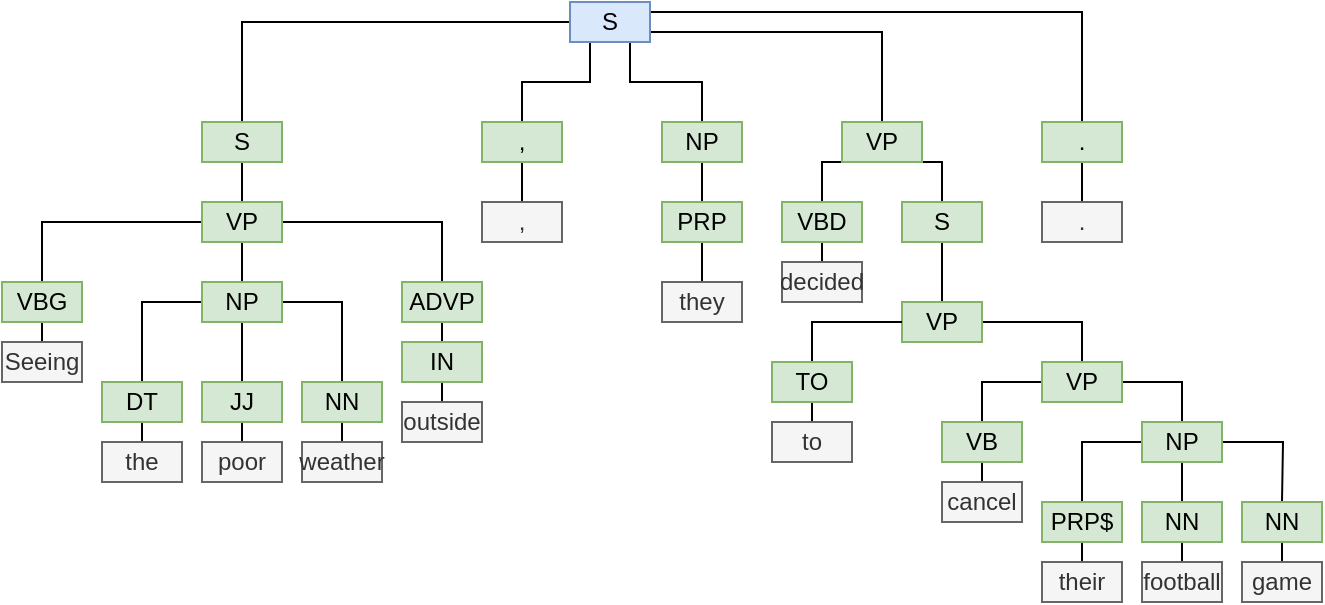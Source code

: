 <mxfile version="11.3.1" type="device" pages="1"><diagram id="y1CanreuWjRoeo5zHI3Q" name="Page-1"><mxGraphModel dx="590" dy="1175" grid="1" gridSize="10" guides="1" tooltips="1" connect="1" arrows="1" fold="1" page="1" pageScale="1" pageWidth="827" pageHeight="1169" math="0" shadow="0"><root><mxCell id="0"/><mxCell id="1" parent="0"/><mxCell id="8iZlx7jQOE2jGLIJLTD4-42" style="edgeStyle=orthogonalEdgeStyle;rounded=0;orthogonalLoop=1;jettySize=auto;html=1;exitX=0;exitY=0.5;exitDx=0;exitDy=0;entryX=0.5;entryY=0;entryDx=0;entryDy=0;endArrow=none;endFill=0;" edge="1" parent="1" source="8iZlx7jQOE2jGLIJLTD4-1" target="8iZlx7jQOE2jGLIJLTD4-2"><mxGeometry relative="1" as="geometry"/></mxCell><mxCell id="8iZlx7jQOE2jGLIJLTD4-45" style="edgeStyle=orthogonalEdgeStyle;rounded=0;orthogonalLoop=1;jettySize=auto;html=1;exitX=1;exitY=0.75;exitDx=0;exitDy=0;entryX=0.5;entryY=0;entryDx=0;entryDy=0;endArrow=none;endFill=0;" edge="1" parent="1" source="8iZlx7jQOE2jGLIJLTD4-1" target="8iZlx7jQOE2jGLIJLTD4-5"><mxGeometry relative="1" as="geometry"><Array as="points"><mxPoint x="580" y="55"/></Array></mxGeometry></mxCell><mxCell id="8iZlx7jQOE2jGLIJLTD4-48" style="edgeStyle=orthogonalEdgeStyle;rounded=0;orthogonalLoop=1;jettySize=auto;html=1;exitX=0.25;exitY=1;exitDx=0;exitDy=0;entryX=0.5;entryY=0;entryDx=0;entryDy=0;endArrow=none;endFill=0;" edge="1" parent="1" source="8iZlx7jQOE2jGLIJLTD4-1" target="8iZlx7jQOE2jGLIJLTD4-3"><mxGeometry relative="1" as="geometry"/></mxCell><mxCell id="8iZlx7jQOE2jGLIJLTD4-49" style="edgeStyle=orthogonalEdgeStyle;rounded=0;orthogonalLoop=1;jettySize=auto;html=1;exitX=0.75;exitY=1;exitDx=0;exitDy=0;entryX=0.5;entryY=0;entryDx=0;entryDy=0;endArrow=none;endFill=0;" edge="1" parent="1" source="8iZlx7jQOE2jGLIJLTD4-1" target="8iZlx7jQOE2jGLIJLTD4-4"><mxGeometry relative="1" as="geometry"/></mxCell><mxCell id="8iZlx7jQOE2jGLIJLTD4-57" style="edgeStyle=orthogonalEdgeStyle;rounded=0;orthogonalLoop=1;jettySize=auto;html=1;exitX=1;exitY=0.25;exitDx=0;exitDy=0;entryX=0.5;entryY=0;entryDx=0;entryDy=0;endArrow=none;endFill=0;" edge="1" parent="1" source="8iZlx7jQOE2jGLIJLTD4-1" target="8iZlx7jQOE2jGLIJLTD4-6"><mxGeometry relative="1" as="geometry"/></mxCell><mxCell id="8iZlx7jQOE2jGLIJLTD4-1" value="S" style="text;html=1;strokeColor=#6c8ebf;fillColor=#dae8fc;align=center;verticalAlign=middle;whiteSpace=wrap;rounded=0;" vertex="1" parent="1"><mxGeometry x="424" y="40" width="40" height="20" as="geometry"/></mxCell><mxCell id="8iZlx7jQOE2jGLIJLTD4-52" style="edgeStyle=orthogonalEdgeStyle;rounded=0;orthogonalLoop=1;jettySize=auto;html=1;exitX=0.5;exitY=1;exitDx=0;exitDy=0;entryX=0.5;entryY=0;entryDx=0;entryDy=0;endArrow=none;endFill=0;" edge="1" parent="1" source="8iZlx7jQOE2jGLIJLTD4-2" target="8iZlx7jQOE2jGLIJLTD4-7"><mxGeometry relative="1" as="geometry"/></mxCell><mxCell id="8iZlx7jQOE2jGLIJLTD4-2" value="S" style="text;html=1;strokeColor=#82b366;fillColor=#d5e8d4;align=center;verticalAlign=middle;whiteSpace=wrap;rounded=0;" vertex="1" parent="1"><mxGeometry x="240" y="100" width="40" height="20" as="geometry"/></mxCell><mxCell id="8iZlx7jQOE2jGLIJLTD4-53" style="edgeStyle=orthogonalEdgeStyle;rounded=0;orthogonalLoop=1;jettySize=auto;html=1;exitX=0.5;exitY=1;exitDx=0;exitDy=0;entryX=0.5;entryY=0;entryDx=0;entryDy=0;endArrow=none;endFill=0;" edge="1" parent="1" source="8iZlx7jQOE2jGLIJLTD4-3" target="8iZlx7jQOE2jGLIJLTD4-20"><mxGeometry relative="1" as="geometry"/></mxCell><mxCell id="8iZlx7jQOE2jGLIJLTD4-3" value="," style="text;html=1;strokeColor=#82b366;fillColor=#d5e8d4;align=center;verticalAlign=middle;whiteSpace=wrap;rounded=0;" vertex="1" parent="1"><mxGeometry x="380" y="100" width="40" height="20" as="geometry"/></mxCell><mxCell id="8iZlx7jQOE2jGLIJLTD4-54" style="edgeStyle=orthogonalEdgeStyle;rounded=0;orthogonalLoop=1;jettySize=auto;html=1;exitX=0.5;exitY=1;exitDx=0;exitDy=0;entryX=0.5;entryY=0;entryDx=0;entryDy=0;endArrow=none;endFill=0;" edge="1" parent="1" source="8iZlx7jQOE2jGLIJLTD4-4" target="8iZlx7jQOE2jGLIJLTD4-21"><mxGeometry relative="1" as="geometry"/></mxCell><mxCell id="8iZlx7jQOE2jGLIJLTD4-4" value="NP" style="text;html=1;strokeColor=#82b366;fillColor=#d5e8d4;align=center;verticalAlign=middle;whiteSpace=wrap;rounded=0;" vertex="1" parent="1"><mxGeometry x="470" y="100" width="40" height="20" as="geometry"/></mxCell><mxCell id="8iZlx7jQOE2jGLIJLTD4-55" style="edgeStyle=orthogonalEdgeStyle;rounded=0;orthogonalLoop=1;jettySize=auto;html=1;exitX=0.25;exitY=1;exitDx=0;exitDy=0;entryX=0.5;entryY=0;entryDx=0;entryDy=0;endArrow=none;endFill=0;" edge="1" parent="1" source="8iZlx7jQOE2jGLIJLTD4-5" target="8iZlx7jQOE2jGLIJLTD4-23"><mxGeometry relative="1" as="geometry"/></mxCell><mxCell id="8iZlx7jQOE2jGLIJLTD4-56" style="edgeStyle=orthogonalEdgeStyle;rounded=0;orthogonalLoop=1;jettySize=auto;html=1;exitX=0.75;exitY=1;exitDx=0;exitDy=0;entryX=0.5;entryY=0;entryDx=0;entryDy=0;endArrow=none;endFill=0;" edge="1" parent="1" source="8iZlx7jQOE2jGLIJLTD4-5" target="8iZlx7jQOE2jGLIJLTD4-24"><mxGeometry relative="1" as="geometry"/></mxCell><mxCell id="8iZlx7jQOE2jGLIJLTD4-5" value="VP" style="text;html=1;strokeColor=#82b366;fillColor=#d5e8d4;align=center;verticalAlign=middle;whiteSpace=wrap;rounded=0;" vertex="1" parent="1"><mxGeometry x="560" y="100" width="40" height="20" as="geometry"/></mxCell><mxCell id="8iZlx7jQOE2jGLIJLTD4-59" style="edgeStyle=orthogonalEdgeStyle;rounded=0;orthogonalLoop=1;jettySize=auto;html=1;exitX=0.5;exitY=1;exitDx=0;exitDy=0;entryX=0.5;entryY=0;entryDx=0;entryDy=0;endArrow=none;endFill=0;" edge="1" parent="1" source="8iZlx7jQOE2jGLIJLTD4-6" target="8iZlx7jQOE2jGLIJLTD4-58"><mxGeometry relative="1" as="geometry"/></mxCell><mxCell id="8iZlx7jQOE2jGLIJLTD4-6" value="." style="text;html=1;strokeColor=#82b366;fillColor=#d5e8d4;align=center;verticalAlign=middle;whiteSpace=wrap;rounded=0;" vertex="1" parent="1"><mxGeometry x="660" y="100" width="40" height="20" as="geometry"/></mxCell><mxCell id="8iZlx7jQOE2jGLIJLTD4-60" style="edgeStyle=orthogonalEdgeStyle;rounded=0;orthogonalLoop=1;jettySize=auto;html=1;exitX=0;exitY=0.5;exitDx=0;exitDy=0;entryX=0.5;entryY=0;entryDx=0;entryDy=0;endArrow=none;endFill=0;" edge="1" parent="1" source="8iZlx7jQOE2jGLIJLTD4-7" target="8iZlx7jQOE2jGLIJLTD4-8"><mxGeometry relative="1" as="geometry"/></mxCell><mxCell id="8iZlx7jQOE2jGLIJLTD4-61" style="edgeStyle=orthogonalEdgeStyle;rounded=0;orthogonalLoop=1;jettySize=auto;html=1;exitX=1;exitY=0.5;exitDx=0;exitDy=0;entryX=0.5;entryY=0;entryDx=0;entryDy=0;endArrow=none;endFill=0;" edge="1" parent="1" source="8iZlx7jQOE2jGLIJLTD4-7" target="8iZlx7jQOE2jGLIJLTD4-10"><mxGeometry relative="1" as="geometry"/></mxCell><mxCell id="8iZlx7jQOE2jGLIJLTD4-62" style="edgeStyle=orthogonalEdgeStyle;rounded=0;orthogonalLoop=1;jettySize=auto;html=1;exitX=0.5;exitY=1;exitDx=0;exitDy=0;entryX=0.5;entryY=0;entryDx=0;entryDy=0;endArrow=none;endFill=0;" edge="1" parent="1" source="8iZlx7jQOE2jGLIJLTD4-7" target="8iZlx7jQOE2jGLIJLTD4-9"><mxGeometry relative="1" as="geometry"/></mxCell><mxCell id="8iZlx7jQOE2jGLIJLTD4-7" value="VP" style="text;html=1;strokeColor=#82b366;fillColor=#d5e8d4;align=center;verticalAlign=middle;whiteSpace=wrap;rounded=0;" vertex="1" parent="1"><mxGeometry x="240" y="140" width="40" height="20" as="geometry"/></mxCell><mxCell id="8iZlx7jQOE2jGLIJLTD4-63" style="edgeStyle=orthogonalEdgeStyle;rounded=0;orthogonalLoop=1;jettySize=auto;html=1;exitX=0.5;exitY=1;exitDx=0;exitDy=0;entryX=0.5;entryY=0;entryDx=0;entryDy=0;endArrow=none;endFill=0;" edge="1" parent="1" source="8iZlx7jQOE2jGLIJLTD4-8" target="8iZlx7jQOE2jGLIJLTD4-17"><mxGeometry relative="1" as="geometry"/></mxCell><mxCell id="8iZlx7jQOE2jGLIJLTD4-8" value="VBG" style="text;html=1;strokeColor=#82b366;fillColor=#d5e8d4;align=center;verticalAlign=middle;whiteSpace=wrap;rounded=0;" vertex="1" parent="1"><mxGeometry x="140" y="180" width="40" height="20" as="geometry"/></mxCell><mxCell id="8iZlx7jQOE2jGLIJLTD4-64" style="edgeStyle=orthogonalEdgeStyle;rounded=0;orthogonalLoop=1;jettySize=auto;html=1;exitX=0;exitY=0.5;exitDx=0;exitDy=0;entryX=0.5;entryY=0;entryDx=0;entryDy=0;endArrow=none;endFill=0;" edge="1" parent="1" source="8iZlx7jQOE2jGLIJLTD4-9" target="8iZlx7jQOE2jGLIJLTD4-11"><mxGeometry relative="1" as="geometry"/></mxCell><mxCell id="8iZlx7jQOE2jGLIJLTD4-65" style="edgeStyle=orthogonalEdgeStyle;rounded=0;orthogonalLoop=1;jettySize=auto;html=1;exitX=0.5;exitY=1;exitDx=0;exitDy=0;entryX=0.5;entryY=0;entryDx=0;entryDy=0;endArrow=none;endFill=0;" edge="1" parent="1" source="8iZlx7jQOE2jGLIJLTD4-9" target="8iZlx7jQOE2jGLIJLTD4-12"><mxGeometry relative="1" as="geometry"/></mxCell><mxCell id="8iZlx7jQOE2jGLIJLTD4-66" style="edgeStyle=orthogonalEdgeStyle;rounded=0;orthogonalLoop=1;jettySize=auto;html=1;exitX=1;exitY=0.5;exitDx=0;exitDy=0;entryX=0.5;entryY=0;entryDx=0;entryDy=0;endArrow=none;endFill=0;" edge="1" parent="1" source="8iZlx7jQOE2jGLIJLTD4-9" target="8iZlx7jQOE2jGLIJLTD4-13"><mxGeometry relative="1" as="geometry"/></mxCell><mxCell id="8iZlx7jQOE2jGLIJLTD4-9" value="NP" style="text;html=1;strokeColor=#82b366;fillColor=#d5e8d4;align=center;verticalAlign=middle;whiteSpace=wrap;rounded=0;" vertex="1" parent="1"><mxGeometry x="240" y="180" width="40" height="20" as="geometry"/></mxCell><mxCell id="8iZlx7jQOE2jGLIJLTD4-70" style="edgeStyle=orthogonalEdgeStyle;rounded=0;orthogonalLoop=1;jettySize=auto;html=1;exitX=0.5;exitY=1;exitDx=0;exitDy=0;entryX=0.5;entryY=0;entryDx=0;entryDy=0;endArrow=none;endFill=0;" edge="1" parent="1" source="8iZlx7jQOE2jGLIJLTD4-10" target="8iZlx7jQOE2jGLIJLTD4-18"><mxGeometry relative="1" as="geometry"/></mxCell><mxCell id="8iZlx7jQOE2jGLIJLTD4-10" value="ADVP" style="text;html=1;strokeColor=#82b366;fillColor=#d5e8d4;align=center;verticalAlign=middle;whiteSpace=wrap;rounded=0;" vertex="1" parent="1"><mxGeometry x="340" y="180" width="40" height="20" as="geometry"/></mxCell><mxCell id="8iZlx7jQOE2jGLIJLTD4-67" style="edgeStyle=orthogonalEdgeStyle;rounded=0;orthogonalLoop=1;jettySize=auto;html=1;exitX=0.5;exitY=1;exitDx=0;exitDy=0;entryX=0.5;entryY=0;entryDx=0;entryDy=0;endArrow=none;endFill=0;" edge="1" parent="1" source="8iZlx7jQOE2jGLIJLTD4-11" target="8iZlx7jQOE2jGLIJLTD4-14"><mxGeometry relative="1" as="geometry"/></mxCell><mxCell id="8iZlx7jQOE2jGLIJLTD4-11" value="DT" style="text;html=1;strokeColor=#82b366;fillColor=#d5e8d4;align=center;verticalAlign=middle;whiteSpace=wrap;rounded=0;" vertex="1" parent="1"><mxGeometry x="190" y="230" width="40" height="20" as="geometry"/></mxCell><mxCell id="8iZlx7jQOE2jGLIJLTD4-68" style="edgeStyle=orthogonalEdgeStyle;rounded=0;orthogonalLoop=1;jettySize=auto;html=1;exitX=0.5;exitY=1;exitDx=0;exitDy=0;entryX=0.5;entryY=0;entryDx=0;entryDy=0;endArrow=none;endFill=0;" edge="1" parent="1" source="8iZlx7jQOE2jGLIJLTD4-12" target="8iZlx7jQOE2jGLIJLTD4-15"><mxGeometry relative="1" as="geometry"/></mxCell><mxCell id="8iZlx7jQOE2jGLIJLTD4-12" value="JJ" style="text;html=1;strokeColor=#82b366;fillColor=#d5e8d4;align=center;verticalAlign=middle;whiteSpace=wrap;rounded=0;" vertex="1" parent="1"><mxGeometry x="240" y="230" width="40" height="20" as="geometry"/></mxCell><mxCell id="8iZlx7jQOE2jGLIJLTD4-69" style="edgeStyle=orthogonalEdgeStyle;rounded=0;orthogonalLoop=1;jettySize=auto;html=1;exitX=0.5;exitY=1;exitDx=0;exitDy=0;entryX=0.5;entryY=0;entryDx=0;entryDy=0;endArrow=none;endFill=0;" edge="1" parent="1" source="8iZlx7jQOE2jGLIJLTD4-13" target="8iZlx7jQOE2jGLIJLTD4-16"><mxGeometry relative="1" as="geometry"/></mxCell><mxCell id="8iZlx7jQOE2jGLIJLTD4-13" value="NN" style="text;html=1;strokeColor=#82b366;fillColor=#d5e8d4;align=center;verticalAlign=middle;whiteSpace=wrap;rounded=0;" vertex="1" parent="1"><mxGeometry x="290" y="230" width="40" height="20" as="geometry"/></mxCell><mxCell id="8iZlx7jQOE2jGLIJLTD4-14" value="the" style="text;html=1;strokeColor=#666666;fillColor=#f5f5f5;align=center;verticalAlign=middle;whiteSpace=wrap;rounded=0;fontColor=#333333;" vertex="1" parent="1"><mxGeometry x="190" y="260" width="40" height="20" as="geometry"/></mxCell><mxCell id="8iZlx7jQOE2jGLIJLTD4-15" value="poor" style="text;html=1;strokeColor=#666666;fillColor=#f5f5f5;align=center;verticalAlign=middle;whiteSpace=wrap;rounded=0;fontColor=#333333;" vertex="1" parent="1"><mxGeometry x="240" y="260" width="40" height="20" as="geometry"/></mxCell><mxCell id="8iZlx7jQOE2jGLIJLTD4-16" value="weather" style="text;html=1;strokeColor=#666666;fillColor=#f5f5f5;align=center;verticalAlign=middle;whiteSpace=wrap;rounded=0;fontColor=#333333;" vertex="1" parent="1"><mxGeometry x="290" y="260" width="40" height="20" as="geometry"/></mxCell><mxCell id="8iZlx7jQOE2jGLIJLTD4-17" value="Seeing" style="text;html=1;strokeColor=#666666;fillColor=#f5f5f5;align=center;verticalAlign=middle;whiteSpace=wrap;rounded=0;fontColor=#333333;" vertex="1" parent="1"><mxGeometry x="140" y="210" width="40" height="20" as="geometry"/></mxCell><mxCell id="8iZlx7jQOE2jGLIJLTD4-71" style="edgeStyle=orthogonalEdgeStyle;rounded=0;orthogonalLoop=1;jettySize=auto;html=1;exitX=0.5;exitY=1;exitDx=0;exitDy=0;entryX=0.5;entryY=0;entryDx=0;entryDy=0;endArrow=none;endFill=0;" edge="1" parent="1" source="8iZlx7jQOE2jGLIJLTD4-18" target="8iZlx7jQOE2jGLIJLTD4-19"><mxGeometry relative="1" as="geometry"/></mxCell><mxCell id="8iZlx7jQOE2jGLIJLTD4-18" value="IN" style="text;html=1;strokeColor=#82b366;fillColor=#d5e8d4;align=center;verticalAlign=middle;whiteSpace=wrap;rounded=0;" vertex="1" parent="1"><mxGeometry x="340" y="210" width="40" height="20" as="geometry"/></mxCell><mxCell id="8iZlx7jQOE2jGLIJLTD4-19" value="outside" style="text;html=1;strokeColor=#666666;fillColor=#f5f5f5;align=center;verticalAlign=middle;whiteSpace=wrap;rounded=0;fontColor=#333333;" vertex="1" parent="1"><mxGeometry x="340" y="240" width="40" height="20" as="geometry"/></mxCell><mxCell id="8iZlx7jQOE2jGLIJLTD4-20" value="," style="text;html=1;align=center;verticalAlign=middle;whiteSpace=wrap;rounded=0;fillColor=#f5f5f5;strokeColor=#666666;fontColor=#333333;" vertex="1" parent="1"><mxGeometry x="380" y="140" width="40" height="20" as="geometry"/></mxCell><mxCell id="8iZlx7jQOE2jGLIJLTD4-72" style="edgeStyle=orthogonalEdgeStyle;rounded=0;orthogonalLoop=1;jettySize=auto;html=1;exitX=0.5;exitY=1;exitDx=0;exitDy=0;entryX=0.5;entryY=0;entryDx=0;entryDy=0;endArrow=none;endFill=0;" edge="1" parent="1" source="8iZlx7jQOE2jGLIJLTD4-21" target="8iZlx7jQOE2jGLIJLTD4-22"><mxGeometry relative="1" as="geometry"/></mxCell><mxCell id="8iZlx7jQOE2jGLIJLTD4-21" value="PRP" style="text;html=1;strokeColor=#82b366;fillColor=#d5e8d4;align=center;verticalAlign=middle;whiteSpace=wrap;rounded=0;" vertex="1" parent="1"><mxGeometry x="470" y="140" width="40" height="20" as="geometry"/></mxCell><mxCell id="8iZlx7jQOE2jGLIJLTD4-22" value="they" style="text;html=1;strokeColor=#666666;fillColor=#f5f5f5;align=center;verticalAlign=middle;whiteSpace=wrap;rounded=0;fontColor=#333333;" vertex="1" parent="1"><mxGeometry x="470" y="180" width="40" height="20" as="geometry"/></mxCell><mxCell id="8iZlx7jQOE2jGLIJLTD4-73" style="edgeStyle=orthogonalEdgeStyle;rounded=0;orthogonalLoop=1;jettySize=auto;html=1;exitX=0.5;exitY=1;exitDx=0;exitDy=0;entryX=0.5;entryY=0;entryDx=0;entryDy=0;endArrow=none;endFill=0;" edge="1" parent="1" source="8iZlx7jQOE2jGLIJLTD4-23" target="8iZlx7jQOE2jGLIJLTD4-25"><mxGeometry relative="1" as="geometry"/></mxCell><mxCell id="8iZlx7jQOE2jGLIJLTD4-23" value="VBD" style="text;html=1;strokeColor=#82b366;fillColor=#d5e8d4;align=center;verticalAlign=middle;whiteSpace=wrap;rounded=0;" vertex="1" parent="1"><mxGeometry x="530" y="140" width="40" height="20" as="geometry"/></mxCell><mxCell id="8iZlx7jQOE2jGLIJLTD4-74" style="edgeStyle=orthogonalEdgeStyle;rounded=0;orthogonalLoop=1;jettySize=auto;html=1;exitX=0.5;exitY=1;exitDx=0;exitDy=0;entryX=0.5;entryY=0;entryDx=0;entryDy=0;endArrow=none;endFill=0;" edge="1" parent="1" source="8iZlx7jQOE2jGLIJLTD4-24" target="8iZlx7jQOE2jGLIJLTD4-26"><mxGeometry relative="1" as="geometry"/></mxCell><mxCell id="8iZlx7jQOE2jGLIJLTD4-24" value="S" style="text;html=1;strokeColor=#82b366;fillColor=#d5e8d4;align=center;verticalAlign=middle;whiteSpace=wrap;rounded=0;" vertex="1" parent="1"><mxGeometry x="590" y="140" width="40" height="20" as="geometry"/></mxCell><mxCell id="8iZlx7jQOE2jGLIJLTD4-25" value="decided" style="text;html=1;strokeColor=#666666;fillColor=#f5f5f5;align=center;verticalAlign=middle;whiteSpace=wrap;rounded=0;fontColor=#333333;" vertex="1" parent="1"><mxGeometry x="530" y="170" width="40" height="20" as="geometry"/></mxCell><mxCell id="8iZlx7jQOE2jGLIJLTD4-92" style="edgeStyle=orthogonalEdgeStyle;rounded=0;orthogonalLoop=1;jettySize=auto;html=1;exitX=1;exitY=0.5;exitDx=0;exitDy=0;entryX=0.5;entryY=0;entryDx=0;entryDy=0;endArrow=none;endFill=0;" edge="1" parent="1" source="8iZlx7jQOE2jGLIJLTD4-26" target="8iZlx7jQOE2jGLIJLTD4-28"><mxGeometry relative="1" as="geometry"/></mxCell><mxCell id="8iZlx7jQOE2jGLIJLTD4-26" value="VP" style="text;html=1;strokeColor=#82b366;fillColor=#d5e8d4;align=center;verticalAlign=middle;whiteSpace=wrap;rounded=0;" vertex="1" parent="1"><mxGeometry x="590" y="190" width="40" height="20" as="geometry"/></mxCell><mxCell id="8iZlx7jQOE2jGLIJLTD4-77" style="edgeStyle=orthogonalEdgeStyle;rounded=0;orthogonalLoop=1;jettySize=auto;html=1;exitX=0.5;exitY=1;exitDx=0;exitDy=0;entryX=0.5;entryY=0;entryDx=0;entryDy=0;endArrow=none;endFill=0;" edge="1" parent="1" source="8iZlx7jQOE2jGLIJLTD4-27" target="8iZlx7jQOE2jGLIJLTD4-29"><mxGeometry relative="1" as="geometry"/></mxCell><mxCell id="8iZlx7jQOE2jGLIJLTD4-91" style="edgeStyle=orthogonalEdgeStyle;rounded=0;orthogonalLoop=1;jettySize=auto;html=1;exitX=0.5;exitY=0;exitDx=0;exitDy=0;entryX=0;entryY=0.5;entryDx=0;entryDy=0;endArrow=none;endFill=0;" edge="1" parent="1" source="8iZlx7jQOE2jGLIJLTD4-27" target="8iZlx7jQOE2jGLIJLTD4-26"><mxGeometry relative="1" as="geometry"/></mxCell><mxCell id="8iZlx7jQOE2jGLIJLTD4-27" value="TO" style="text;html=1;strokeColor=#82b366;fillColor=#d5e8d4;align=center;verticalAlign=middle;whiteSpace=wrap;rounded=0;" vertex="1" parent="1"><mxGeometry x="525" y="220" width="40" height="20" as="geometry"/></mxCell><mxCell id="8iZlx7jQOE2jGLIJLTD4-78" style="edgeStyle=orthogonalEdgeStyle;rounded=0;orthogonalLoop=1;jettySize=auto;html=1;exitX=0;exitY=0.5;exitDx=0;exitDy=0;entryX=0.5;entryY=0;entryDx=0;entryDy=0;endArrow=none;endFill=0;" edge="1" parent="1" source="8iZlx7jQOE2jGLIJLTD4-28" target="8iZlx7jQOE2jGLIJLTD4-30"><mxGeometry relative="1" as="geometry"/></mxCell><mxCell id="8iZlx7jQOE2jGLIJLTD4-79" style="edgeStyle=orthogonalEdgeStyle;rounded=0;orthogonalLoop=1;jettySize=auto;html=1;exitX=1;exitY=0.5;exitDx=0;exitDy=0;entryX=0.5;entryY=0;entryDx=0;entryDy=0;endArrow=none;endFill=0;" edge="1" parent="1" source="8iZlx7jQOE2jGLIJLTD4-28" target="8iZlx7jQOE2jGLIJLTD4-32"><mxGeometry relative="1" as="geometry"/></mxCell><mxCell id="8iZlx7jQOE2jGLIJLTD4-28" value="VP" style="text;html=1;strokeColor=#82b366;fillColor=#d5e8d4;align=center;verticalAlign=middle;whiteSpace=wrap;rounded=0;" vertex="1" parent="1"><mxGeometry x="660" y="220" width="40" height="20" as="geometry"/></mxCell><mxCell id="8iZlx7jQOE2jGLIJLTD4-29" value="to" style="text;html=1;strokeColor=#666666;fillColor=#f5f5f5;align=center;verticalAlign=middle;whiteSpace=wrap;rounded=0;fontColor=#333333;" vertex="1" parent="1"><mxGeometry x="525" y="250" width="40" height="20" as="geometry"/></mxCell><mxCell id="8iZlx7jQOE2jGLIJLTD4-80" style="edgeStyle=orthogonalEdgeStyle;rounded=0;orthogonalLoop=1;jettySize=auto;html=1;exitX=0.5;exitY=1;exitDx=0;exitDy=0;entryX=0.5;entryY=0;entryDx=0;entryDy=0;endArrow=none;endFill=0;" edge="1" parent="1" source="8iZlx7jQOE2jGLIJLTD4-30" target="8iZlx7jQOE2jGLIJLTD4-31"><mxGeometry relative="1" as="geometry"/></mxCell><mxCell id="8iZlx7jQOE2jGLIJLTD4-30" value="VB" style="text;html=1;strokeColor=#82b366;fillColor=#d5e8d4;align=center;verticalAlign=middle;whiteSpace=wrap;rounded=0;" vertex="1" parent="1"><mxGeometry x="610" y="250" width="40" height="20" as="geometry"/></mxCell><mxCell id="8iZlx7jQOE2jGLIJLTD4-31" value="cancel" style="text;html=1;strokeColor=#666666;fillColor=#f5f5f5;align=center;verticalAlign=middle;whiteSpace=wrap;rounded=0;fontColor=#333333;" vertex="1" parent="1"><mxGeometry x="610" y="280" width="40" height="20" as="geometry"/></mxCell><mxCell id="8iZlx7jQOE2jGLIJLTD4-83" style="edgeStyle=orthogonalEdgeStyle;rounded=0;orthogonalLoop=1;jettySize=auto;html=1;exitX=0;exitY=0.5;exitDx=0;exitDy=0;entryX=0.5;entryY=0;entryDx=0;entryDy=0;endArrow=none;endFill=0;" edge="1" parent="1" source="8iZlx7jQOE2jGLIJLTD4-32" target="8iZlx7jQOE2jGLIJLTD4-33"><mxGeometry relative="1" as="geometry"/></mxCell><mxCell id="8iZlx7jQOE2jGLIJLTD4-84" style="edgeStyle=orthogonalEdgeStyle;rounded=0;orthogonalLoop=1;jettySize=auto;html=1;exitX=1;exitY=0.5;exitDx=0;exitDy=0;entryX=0.5;entryY=0;entryDx=0;entryDy=0;endArrow=none;endFill=0;" edge="1" parent="1" source="8iZlx7jQOE2jGLIJLTD4-32"><mxGeometry relative="1" as="geometry"><mxPoint x="780" y="290" as="targetPoint"/></mxGeometry></mxCell><mxCell id="8iZlx7jQOE2jGLIJLTD4-85" style="edgeStyle=orthogonalEdgeStyle;rounded=0;orthogonalLoop=1;jettySize=auto;html=1;exitX=0.5;exitY=1;exitDx=0;exitDy=0;entryX=0.5;entryY=0;entryDx=0;entryDy=0;endArrow=none;endFill=0;" edge="1" parent="1" source="8iZlx7jQOE2jGLIJLTD4-32" target="8iZlx7jQOE2jGLIJLTD4-34"><mxGeometry relative="1" as="geometry"/></mxCell><mxCell id="8iZlx7jQOE2jGLIJLTD4-32" value="NP" style="text;html=1;strokeColor=#82b366;fillColor=#d5e8d4;align=center;verticalAlign=middle;whiteSpace=wrap;rounded=0;" vertex="1" parent="1"><mxGeometry x="710" y="250" width="40" height="20" as="geometry"/></mxCell><mxCell id="8iZlx7jQOE2jGLIJLTD4-87" style="edgeStyle=orthogonalEdgeStyle;rounded=0;orthogonalLoop=1;jettySize=auto;html=1;exitX=0.5;exitY=1;exitDx=0;exitDy=0;entryX=0.5;entryY=0;entryDx=0;entryDy=0;endArrow=none;endFill=0;" edge="1" parent="1" source="8iZlx7jQOE2jGLIJLTD4-33" target="8iZlx7jQOE2jGLIJLTD4-38"><mxGeometry relative="1" as="geometry"/></mxCell><mxCell id="8iZlx7jQOE2jGLIJLTD4-33" value="PRP$" style="text;html=1;strokeColor=#82b366;fillColor=#d5e8d4;align=center;verticalAlign=middle;whiteSpace=wrap;rounded=0;" vertex="1" parent="1"><mxGeometry x="660" y="290" width="40" height="20" as="geometry"/></mxCell><mxCell id="8iZlx7jQOE2jGLIJLTD4-88" style="edgeStyle=orthogonalEdgeStyle;rounded=0;orthogonalLoop=1;jettySize=auto;html=1;exitX=0.5;exitY=1;exitDx=0;exitDy=0;entryX=0.5;entryY=0;entryDx=0;entryDy=0;endArrow=none;endFill=0;" edge="1" parent="1" source="8iZlx7jQOE2jGLIJLTD4-34" target="8iZlx7jQOE2jGLIJLTD4-39"><mxGeometry relative="1" as="geometry"/></mxCell><mxCell id="8iZlx7jQOE2jGLIJLTD4-34" value="NN" style="text;html=1;strokeColor=#82b366;fillColor=#d5e8d4;align=center;verticalAlign=middle;whiteSpace=wrap;rounded=0;" vertex="1" parent="1"><mxGeometry x="710" y="290" width="40" height="20" as="geometry"/></mxCell><mxCell id="8iZlx7jQOE2jGLIJLTD4-89" style="edgeStyle=orthogonalEdgeStyle;rounded=0;orthogonalLoop=1;jettySize=auto;html=1;exitX=0.5;exitY=1;exitDx=0;exitDy=0;entryX=0.5;entryY=0;entryDx=0;entryDy=0;endArrow=none;endFill=0;" edge="1" parent="1"><mxGeometry relative="1" as="geometry"><mxPoint x="780" y="310" as="sourcePoint"/><mxPoint x="780" y="320" as="targetPoint"/></mxGeometry></mxCell><mxCell id="8iZlx7jQOE2jGLIJLTD4-35" value="NN" style="text;html=1;strokeColor=#82b366;fillColor=#d5e8d4;align=center;verticalAlign=middle;whiteSpace=wrap;rounded=0;" vertex="1" parent="1"><mxGeometry x="760" y="290" width="40" height="20" as="geometry"/></mxCell><mxCell id="8iZlx7jQOE2jGLIJLTD4-38" value="their" style="text;html=1;strokeColor=#666666;fillColor=#f5f5f5;align=center;verticalAlign=middle;whiteSpace=wrap;rounded=0;fontColor=#333333;" vertex="1" parent="1"><mxGeometry x="660" y="320" width="40" height="20" as="geometry"/></mxCell><mxCell id="8iZlx7jQOE2jGLIJLTD4-39" value="football" style="text;html=1;strokeColor=#666666;fillColor=#f5f5f5;align=center;verticalAlign=middle;whiteSpace=wrap;rounded=0;fontColor=#333333;" vertex="1" parent="1"><mxGeometry x="710" y="320" width="40" height="20" as="geometry"/></mxCell><mxCell id="8iZlx7jQOE2jGLIJLTD4-40" value="game" style="text;html=1;strokeColor=#666666;fillColor=#f5f5f5;align=center;verticalAlign=middle;whiteSpace=wrap;rounded=0;fontColor=#333333;" vertex="1" parent="1"><mxGeometry x="760" y="320" width="40" height="20" as="geometry"/></mxCell><mxCell id="8iZlx7jQOE2jGLIJLTD4-58" value="." style="text;html=1;strokeColor=#666666;fillColor=#f5f5f5;align=center;verticalAlign=middle;whiteSpace=wrap;rounded=0;fontColor=#333333;" vertex="1" parent="1"><mxGeometry x="660" y="140" width="40" height="20" as="geometry"/></mxCell></root></mxGraphModel></diagram></mxfile>